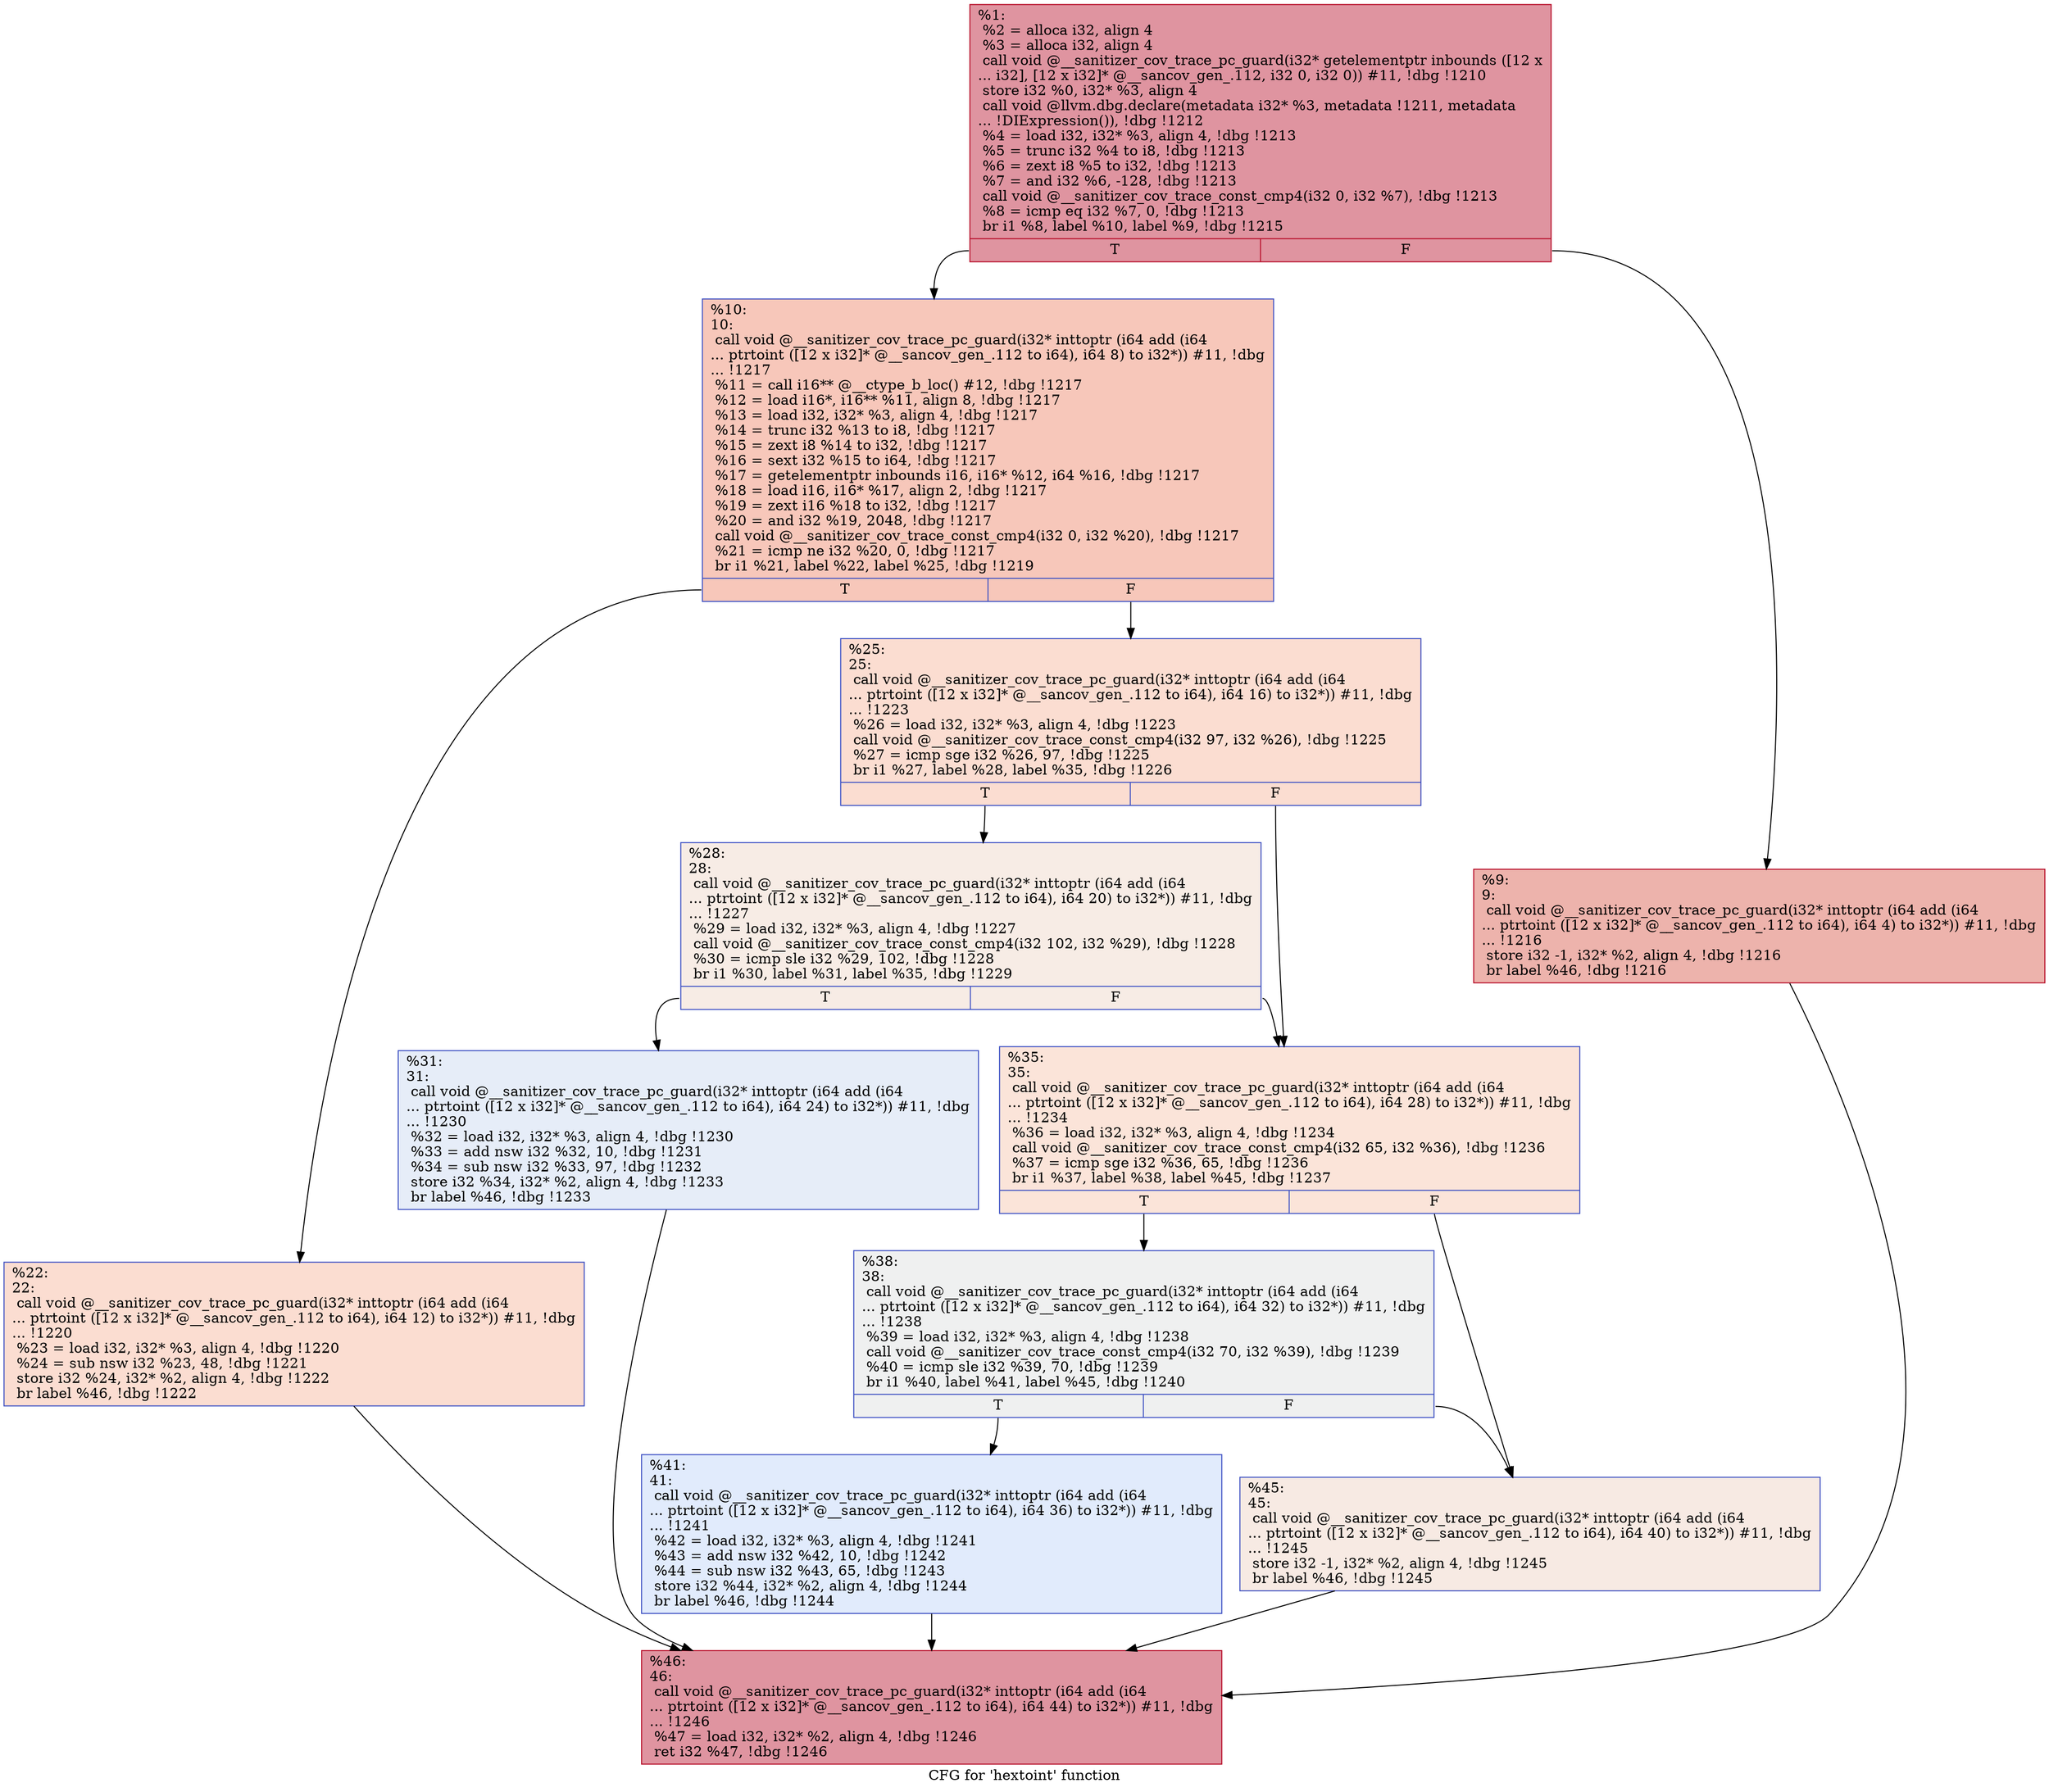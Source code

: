 digraph "CFG for 'hextoint' function" {
	label="CFG for 'hextoint' function";

	Node0x5555559b6530 [shape=record,color="#b70d28ff", style=filled, fillcolor="#b70d2870",label="{%1:\l  %2 = alloca i32, align 4\l  %3 = alloca i32, align 4\l  call void @__sanitizer_cov_trace_pc_guard(i32* getelementptr inbounds ([12 x\l... i32], [12 x i32]* @__sancov_gen_.112, i32 0, i32 0)) #11, !dbg !1210\l  store i32 %0, i32* %3, align 4\l  call void @llvm.dbg.declare(metadata i32* %3, metadata !1211, metadata\l... !DIExpression()), !dbg !1212\l  %4 = load i32, i32* %3, align 4, !dbg !1213\l  %5 = trunc i32 %4 to i8, !dbg !1213\l  %6 = zext i8 %5 to i32, !dbg !1213\l  %7 = and i32 %6, -128, !dbg !1213\l  call void @__sanitizer_cov_trace_const_cmp4(i32 0, i32 %7), !dbg !1213\l  %8 = icmp eq i32 %7, 0, !dbg !1213\l  br i1 %8, label %10, label %9, !dbg !1215\l|{<s0>T|<s1>F}}"];
	Node0x5555559b6530:s0 -> Node0x5555559b6600;
	Node0x5555559b6530:s1 -> Node0x5555559b65b0;
	Node0x5555559b65b0 [shape=record,color="#b70d28ff", style=filled, fillcolor="#d6524470",label="{%9:\l9:                                                \l  call void @__sanitizer_cov_trace_pc_guard(i32* inttoptr (i64 add (i64\l... ptrtoint ([12 x i32]* @__sancov_gen_.112 to i64), i64 4) to i32*)) #11, !dbg\l... !1216\l  store i32 -1, i32* %2, align 4, !dbg !1216\l  br label %46, !dbg !1216\l}"];
	Node0x5555559b65b0 -> Node0x5555559b68d0;
	Node0x5555559b6600 [shape=record,color="#3d50c3ff", style=filled, fillcolor="#ec7f6370",label="{%10:\l10:                                               \l  call void @__sanitizer_cov_trace_pc_guard(i32* inttoptr (i64 add (i64\l... ptrtoint ([12 x i32]* @__sancov_gen_.112 to i64), i64 8) to i32*)) #11, !dbg\l... !1217\l  %11 = call i16** @__ctype_b_loc() #12, !dbg !1217\l  %12 = load i16*, i16** %11, align 8, !dbg !1217\l  %13 = load i32, i32* %3, align 4, !dbg !1217\l  %14 = trunc i32 %13 to i8, !dbg !1217\l  %15 = zext i8 %14 to i32, !dbg !1217\l  %16 = sext i32 %15 to i64, !dbg !1217\l  %17 = getelementptr inbounds i16, i16* %12, i64 %16, !dbg !1217\l  %18 = load i16, i16* %17, align 2, !dbg !1217\l  %19 = zext i16 %18 to i32, !dbg !1217\l  %20 = and i32 %19, 2048, !dbg !1217\l  call void @__sanitizer_cov_trace_const_cmp4(i32 0, i32 %20), !dbg !1217\l  %21 = icmp ne i32 %20, 0, !dbg !1217\l  br i1 %21, label %22, label %25, !dbg !1219\l|{<s0>T|<s1>F}}"];
	Node0x5555559b6600:s0 -> Node0x5555559b6650;
	Node0x5555559b6600:s1 -> Node0x5555559b66a0;
	Node0x5555559b6650 [shape=record,color="#3d50c3ff", style=filled, fillcolor="#f7b39670",label="{%22:\l22:                                               \l  call void @__sanitizer_cov_trace_pc_guard(i32* inttoptr (i64 add (i64\l... ptrtoint ([12 x i32]* @__sancov_gen_.112 to i64), i64 12) to i32*)) #11, !dbg\l... !1220\l  %23 = load i32, i32* %3, align 4, !dbg !1220\l  %24 = sub nsw i32 %23, 48, !dbg !1221\l  store i32 %24, i32* %2, align 4, !dbg !1222\l  br label %46, !dbg !1222\l}"];
	Node0x5555559b6650 -> Node0x5555559b68d0;
	Node0x5555559b66a0 [shape=record,color="#3d50c3ff", style=filled, fillcolor="#f7b39670",label="{%25:\l25:                                               \l  call void @__sanitizer_cov_trace_pc_guard(i32* inttoptr (i64 add (i64\l... ptrtoint ([12 x i32]* @__sancov_gen_.112 to i64), i64 16) to i32*)) #11, !dbg\l... !1223\l  %26 = load i32, i32* %3, align 4, !dbg !1223\l  call void @__sanitizer_cov_trace_const_cmp4(i32 97, i32 %26), !dbg !1225\l  %27 = icmp sge i32 %26, 97, !dbg !1225\l  br i1 %27, label %28, label %35, !dbg !1226\l|{<s0>T|<s1>F}}"];
	Node0x5555559b66a0:s0 -> Node0x5555559b66f0;
	Node0x5555559b66a0:s1 -> Node0x5555559b6790;
	Node0x5555559b66f0 [shape=record,color="#3d50c3ff", style=filled, fillcolor="#ecd3c570",label="{%28:\l28:                                               \l  call void @__sanitizer_cov_trace_pc_guard(i32* inttoptr (i64 add (i64\l... ptrtoint ([12 x i32]* @__sancov_gen_.112 to i64), i64 20) to i32*)) #11, !dbg\l... !1227\l  %29 = load i32, i32* %3, align 4, !dbg !1227\l  call void @__sanitizer_cov_trace_const_cmp4(i32 102, i32 %29), !dbg !1228\l  %30 = icmp sle i32 %29, 102, !dbg !1228\l  br i1 %30, label %31, label %35, !dbg !1229\l|{<s0>T|<s1>F}}"];
	Node0x5555559b66f0:s0 -> Node0x5555559b6740;
	Node0x5555559b66f0:s1 -> Node0x5555559b6790;
	Node0x5555559b6740 [shape=record,color="#3d50c3ff", style=filled, fillcolor="#c7d7f070",label="{%31:\l31:                                               \l  call void @__sanitizer_cov_trace_pc_guard(i32* inttoptr (i64 add (i64\l... ptrtoint ([12 x i32]* @__sancov_gen_.112 to i64), i64 24) to i32*)) #11, !dbg\l... !1230\l  %32 = load i32, i32* %3, align 4, !dbg !1230\l  %33 = add nsw i32 %32, 10, !dbg !1231\l  %34 = sub nsw i32 %33, 97, !dbg !1232\l  store i32 %34, i32* %2, align 4, !dbg !1233\l  br label %46, !dbg !1233\l}"];
	Node0x5555559b6740 -> Node0x5555559b68d0;
	Node0x5555559b6790 [shape=record,color="#3d50c3ff", style=filled, fillcolor="#f5c1a970",label="{%35:\l35:                                               \l  call void @__sanitizer_cov_trace_pc_guard(i32* inttoptr (i64 add (i64\l... ptrtoint ([12 x i32]* @__sancov_gen_.112 to i64), i64 28) to i32*)) #11, !dbg\l... !1234\l  %36 = load i32, i32* %3, align 4, !dbg !1234\l  call void @__sanitizer_cov_trace_const_cmp4(i32 65, i32 %36), !dbg !1236\l  %37 = icmp sge i32 %36, 65, !dbg !1236\l  br i1 %37, label %38, label %45, !dbg !1237\l|{<s0>T|<s1>F}}"];
	Node0x5555559b6790:s0 -> Node0x5555559b67e0;
	Node0x5555559b6790:s1 -> Node0x5555559b6880;
	Node0x5555559b67e0 [shape=record,color="#3d50c3ff", style=filled, fillcolor="#dbdcde70",label="{%38:\l38:                                               \l  call void @__sanitizer_cov_trace_pc_guard(i32* inttoptr (i64 add (i64\l... ptrtoint ([12 x i32]* @__sancov_gen_.112 to i64), i64 32) to i32*)) #11, !dbg\l... !1238\l  %39 = load i32, i32* %3, align 4, !dbg !1238\l  call void @__sanitizer_cov_trace_const_cmp4(i32 70, i32 %39), !dbg !1239\l  %40 = icmp sle i32 %39, 70, !dbg !1239\l  br i1 %40, label %41, label %45, !dbg !1240\l|{<s0>T|<s1>F}}"];
	Node0x5555559b67e0:s0 -> Node0x5555559b6830;
	Node0x5555559b67e0:s1 -> Node0x5555559b6880;
	Node0x5555559b6830 [shape=record,color="#3d50c3ff", style=filled, fillcolor="#bbd1f870",label="{%41:\l41:                                               \l  call void @__sanitizer_cov_trace_pc_guard(i32* inttoptr (i64 add (i64\l... ptrtoint ([12 x i32]* @__sancov_gen_.112 to i64), i64 36) to i32*)) #11, !dbg\l... !1241\l  %42 = load i32, i32* %3, align 4, !dbg !1241\l  %43 = add nsw i32 %42, 10, !dbg !1242\l  %44 = sub nsw i32 %43, 65, !dbg !1243\l  store i32 %44, i32* %2, align 4, !dbg !1244\l  br label %46, !dbg !1244\l}"];
	Node0x5555559b6830 -> Node0x5555559b68d0;
	Node0x5555559b6880 [shape=record,color="#3d50c3ff", style=filled, fillcolor="#eed0c070",label="{%45:\l45:                                               \l  call void @__sanitizer_cov_trace_pc_guard(i32* inttoptr (i64 add (i64\l... ptrtoint ([12 x i32]* @__sancov_gen_.112 to i64), i64 40) to i32*)) #11, !dbg\l... !1245\l  store i32 -1, i32* %2, align 4, !dbg !1245\l  br label %46, !dbg !1245\l}"];
	Node0x5555559b6880 -> Node0x5555559b68d0;
	Node0x5555559b68d0 [shape=record,color="#b70d28ff", style=filled, fillcolor="#b70d2870",label="{%46:\l46:                                               \l  call void @__sanitizer_cov_trace_pc_guard(i32* inttoptr (i64 add (i64\l... ptrtoint ([12 x i32]* @__sancov_gen_.112 to i64), i64 44) to i32*)) #11, !dbg\l... !1246\l  %47 = load i32, i32* %2, align 4, !dbg !1246\l  ret i32 %47, !dbg !1246\l}"];
}
